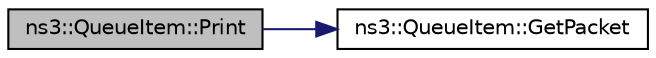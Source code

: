 digraph "ns3::QueueItem::Print"
{
 // LATEX_PDF_SIZE
  edge [fontname="Helvetica",fontsize="10",labelfontname="Helvetica",labelfontsize="10"];
  node [fontname="Helvetica",fontsize="10",shape=record];
  rankdir="LR";
  Node1 [label="ns3::QueueItem::Print",height=0.2,width=0.4,color="black", fillcolor="grey75", style="filled", fontcolor="black",tooltip="Print the item contents."];
  Node1 -> Node2 [color="midnightblue",fontsize="10",style="solid",fontname="Helvetica"];
  Node2 [label="ns3::QueueItem::GetPacket",height=0.2,width=0.4,color="black", fillcolor="white", style="filled",URL="$classns3_1_1_queue_item.html#a7153f2c3e592aeae65ed329f51ffd436",tooltip=" "];
}
